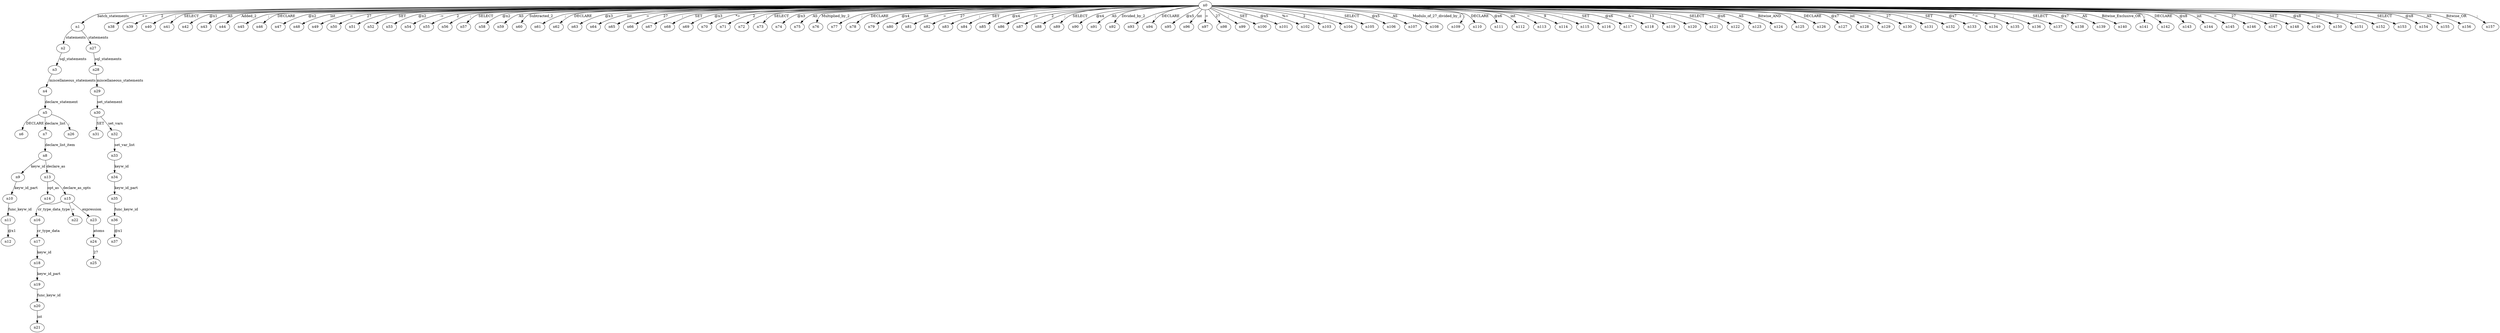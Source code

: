 digraph ParseTree {
  n0 -> n1 [label="batch_statements"];
  n1 -> n2 [label="statements"];
  n2 -> n3 [label="sql_statements"];
  n3 -> n4 [label="miscellaneous_statements"];
  n4 -> n5 [label="declare_statement"];
  n5 -> n6 [label="DECLARE"];
  n5 -> n7 [label="declare_list"];
  n7 -> n8 [label="declare_list_item"];
  n8 -> n9 [label="keyw_id"];
  n9 -> n10 [label="keyw_id_part"];
  n10 -> n11 [label="func_keyw_id"];
  n11 -> n12 [label="@x1"];
  n8 -> n13 [label="declare_as"];
  n13 -> n14 [label="opt_as"];
  n13 -> n15 [label="declare_as_opts"];
  n15 -> n16 [label="cr_type_data_type"];
  n16 -> n17 [label="cr_type_data"];
  n17 -> n18 [label="keyw_id"];
  n18 -> n19 [label="keyw_id_part"];
  n19 -> n20 [label="func_keyw_id"];
  n20 -> n21 [label="int"];
  n15 -> n22 [label="="];
  n15 -> n23 [label="expression"];
  n23 -> n24 [label="atoms"];
  n24 -> n25 [label="27"];
  n5 -> n26 [label=";"];
  n1 -> n27 [label="statements"];
  n27 -> n28 [label="sql_statements"];
  n28 -> n29 [label="miscellaneous_statements"];
  n29 -> n30 [label="set_statement"];
  n30 -> n31 [label="SET"];
  n30 -> n32 [label="set_vars"];
  n32 -> n33 [label="set_var_list"];
  n33 -> n34 [label="keyw_id"];
  n34 -> n35 [label="keyw_id_part"];
  n35 -> n36 [label="func_keyw_id"];
  n36 -> n37 [label="@x1"];
  n0 -> n38 [label="+="];
  n0 -> n39 [label="2"];
  n0 -> n40 [label=";"];
  n0 -> n41 [label="SELECT"];
  n0 -> n42 [label="@x1"];
  n0 -> n43 [label="AS"];
  n0 -> n44 [label="Added_2"];
  n0 -> n45 [label=";"];
  n0 -> n46 [label="DECLARE"];
  n0 -> n47 [label="@x2"];
  n0 -> n48 [label="int"];
  n0 -> n49 [label="="];
  n0 -> n50 [label="27"];
  n0 -> n51 [label=";"];
  n0 -> n52 [label="SET"];
  n0 -> n53 [label="@x2"];
  n0 -> n54 [label="-="];
  n0 -> n55 [label="2"];
  n0 -> n56 [label=";"];
  n0 -> n57 [label="SELECT"];
  n0 -> n58 [label="@x2"];
  n0 -> n59 [label="AS"];
  n0 -> n60 [label="Subtracted_2"];
  n0 -> n61 [label=";"];
  n0 -> n62 [label="DECLARE"];
  n0 -> n63 [label="@x3"];
  n0 -> n64 [label="int"];
  n0 -> n65 [label="="];
  n0 -> n66 [label="27"];
  n0 -> n67 [label=";"];
  n0 -> n68 [label="SET"];
  n0 -> n69 [label="@x3"];
  n0 -> n70 [label="*="];
  n0 -> n71 [label="2"];
  n0 -> n72 [label=";"];
  n0 -> n73 [label="SELECT"];
  n0 -> n74 [label="@x3"];
  n0 -> n75 [label="AS"];
  n0 -> n76 [label="Multiplied_by_2"];
  n0 -> n77 [label=";"];
  n0 -> n78 [label="DECLARE"];
  n0 -> n79 [label="@x4"];
  n0 -> n80 [label="int"];
  n0 -> n81 [label="="];
  n0 -> n82 [label="27"];
  n0 -> n83 [label=";"];
  n0 -> n84 [label="SET"];
  n0 -> n85 [label="@x4"];
  n0 -> n86 [label="/="];
  n0 -> n87 [label="2"];
  n0 -> n88 [label=";"];
  n0 -> n89 [label="SELECT"];
  n0 -> n90 [label="@x4"];
  n0 -> n91 [label="AS"];
  n0 -> n92 [label="Divided_by_2"];
  n0 -> n93 [label=";"];
  n0 -> n94 [label="DECLARE"];
  n0 -> n95 [label="@x5"];
  n0 -> n96 [label="int"];
  n0 -> n97 [label="="];
  n0 -> n98 [label="27"];
  n0 -> n99 [label=";"];
  n0 -> n100 [label="SET"];
  n0 -> n101 [label="@x5"];
  n0 -> n102 [label="%="];
  n0 -> n103 [label="2"];
  n0 -> n104 [label=";"];
  n0 -> n105 [label="SELECT"];
  n0 -> n106 [label="@x5"];
  n0 -> n107 [label="AS"];
  n0 -> n108 [label="Modulo_of_27_divided_by_2"];
  n0 -> n109 [label=";"];
  n0 -> n110 [label="DECLARE"];
  n0 -> n111 [label="@x6"];
  n0 -> n112 [label="int"];
  n0 -> n113 [label="="];
  n0 -> n114 [label="9"];
  n0 -> n115 [label=";"];
  n0 -> n116 [label="SET"];
  n0 -> n117 [label="@x6"];
  n0 -> n118 [label="&="];
  n0 -> n119 [label="13"];
  n0 -> n120 [label=";"];
  n0 -> n121 [label="SELECT"];
  n0 -> n122 [label="@x6"];
  n0 -> n123 [label="AS"];
  n0 -> n124 [label="Bitwise_AND"];
  n0 -> n125 [label=";"];
  n0 -> n126 [label="DECLARE"];
  n0 -> n127 [label="@x7"];
  n0 -> n128 [label="int"];
  n0 -> n129 [label="="];
  n0 -> n130 [label="27"];
  n0 -> n131 [label=";"];
  n0 -> n132 [label="SET"];
  n0 -> n133 [label="@x7"];
  n0 -> n134 [label="^="];
  n0 -> n135 [label="2"];
  n0 -> n136 [label=";"];
  n0 -> n137 [label="SELECT"];
  n0 -> n138 [label="@x7"];
  n0 -> n139 [label="AS"];
  n0 -> n140 [label="Bitwise_Exclusive_OR"];
  n0 -> n141 [label=";"];
  n0 -> n142 [label="DECLARE"];
  n0 -> n143 [label="@x8"];
  n0 -> n144 [label="int"];
  n0 -> n145 [label="="];
  n0 -> n146 [label="27"];
  n0 -> n147 [label=";"];
  n0 -> n148 [label="SET"];
  n0 -> n149 [label="@x8"];
  n0 -> n150 [label="|="];
  n0 -> n151 [label="2"];
  n0 -> n152 [label=";"];
  n0 -> n153 [label="SELECT"];
  n0 -> n154 [label="@x8"];
  n0 -> n155 [label="AS"];
  n0 -> n156 [label="Bitwise_OR"];
  n0 -> n157 [label=";"];
}